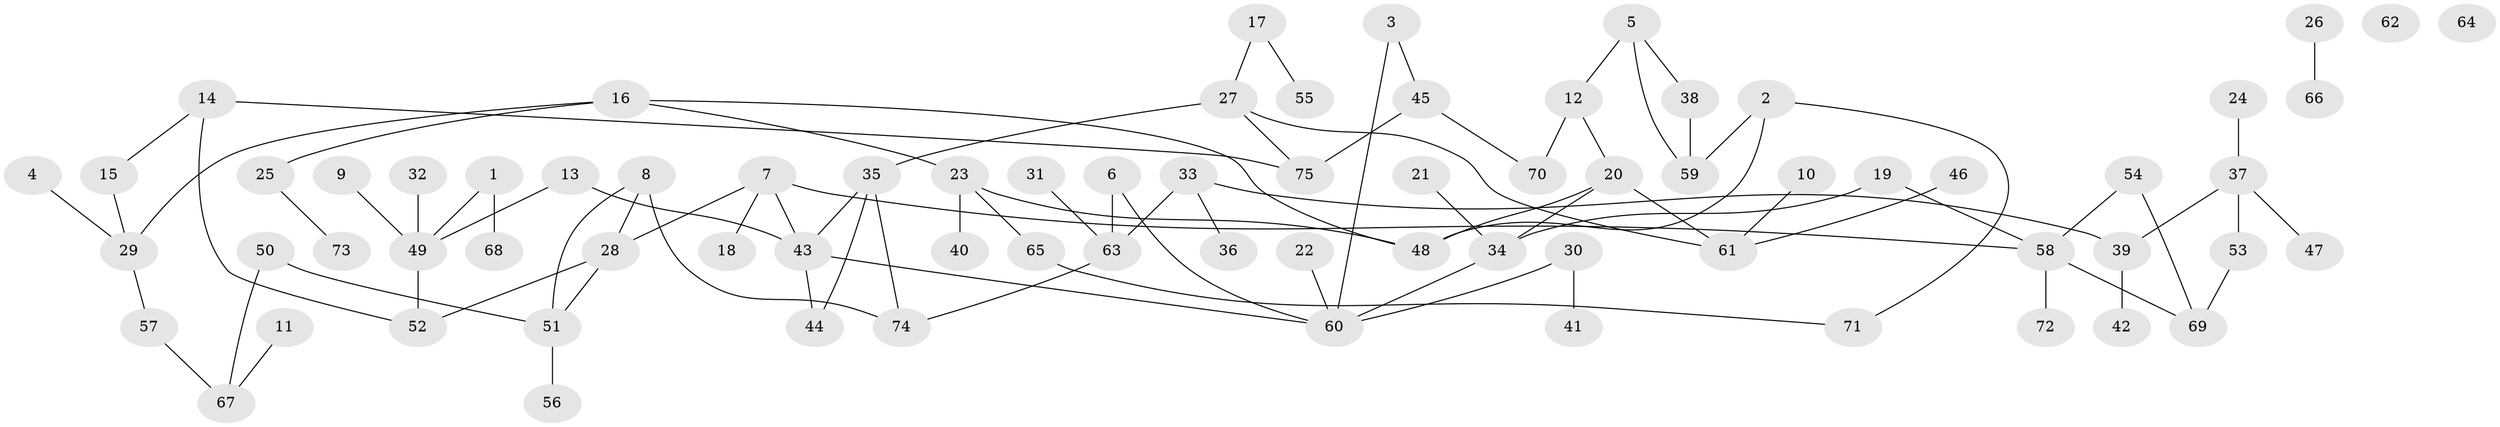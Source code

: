 // coarse degree distribution, {3: 0.22857142857142856, 2: 0.2571428571428571, 4: 0.22857142857142856, 5: 0.08571428571428572, 1: 0.2}
// Generated by graph-tools (version 1.1) at 2025/48/03/04/25 22:48:33]
// undirected, 75 vertices, 89 edges
graph export_dot {
  node [color=gray90,style=filled];
  1;
  2;
  3;
  4;
  5;
  6;
  7;
  8;
  9;
  10;
  11;
  12;
  13;
  14;
  15;
  16;
  17;
  18;
  19;
  20;
  21;
  22;
  23;
  24;
  25;
  26;
  27;
  28;
  29;
  30;
  31;
  32;
  33;
  34;
  35;
  36;
  37;
  38;
  39;
  40;
  41;
  42;
  43;
  44;
  45;
  46;
  47;
  48;
  49;
  50;
  51;
  52;
  53;
  54;
  55;
  56;
  57;
  58;
  59;
  60;
  61;
  62;
  63;
  64;
  65;
  66;
  67;
  68;
  69;
  70;
  71;
  72;
  73;
  74;
  75;
  1 -- 49;
  1 -- 68;
  2 -- 48;
  2 -- 59;
  2 -- 71;
  3 -- 45;
  3 -- 60;
  4 -- 29;
  5 -- 12;
  5 -- 38;
  5 -- 59;
  6 -- 60;
  6 -- 63;
  7 -- 18;
  7 -- 28;
  7 -- 43;
  7 -- 58;
  8 -- 28;
  8 -- 51;
  8 -- 74;
  9 -- 49;
  10 -- 61;
  11 -- 67;
  12 -- 20;
  12 -- 70;
  13 -- 43;
  13 -- 49;
  14 -- 15;
  14 -- 52;
  14 -- 75;
  15 -- 29;
  16 -- 23;
  16 -- 25;
  16 -- 29;
  16 -- 48;
  17 -- 27;
  17 -- 55;
  19 -- 34;
  19 -- 58;
  20 -- 34;
  20 -- 48;
  20 -- 61;
  21 -- 34;
  22 -- 60;
  23 -- 40;
  23 -- 48;
  23 -- 65;
  24 -- 37;
  25 -- 73;
  26 -- 66;
  27 -- 35;
  27 -- 61;
  27 -- 75;
  28 -- 51;
  28 -- 52;
  29 -- 57;
  30 -- 41;
  30 -- 60;
  31 -- 63;
  32 -- 49;
  33 -- 36;
  33 -- 39;
  33 -- 63;
  34 -- 60;
  35 -- 43;
  35 -- 44;
  35 -- 74;
  37 -- 39;
  37 -- 47;
  37 -- 53;
  38 -- 59;
  39 -- 42;
  43 -- 44;
  43 -- 60;
  45 -- 70;
  45 -- 75;
  46 -- 61;
  49 -- 52;
  50 -- 51;
  50 -- 67;
  51 -- 56;
  53 -- 69;
  54 -- 58;
  54 -- 69;
  57 -- 67;
  58 -- 69;
  58 -- 72;
  63 -- 74;
  65 -- 71;
}
